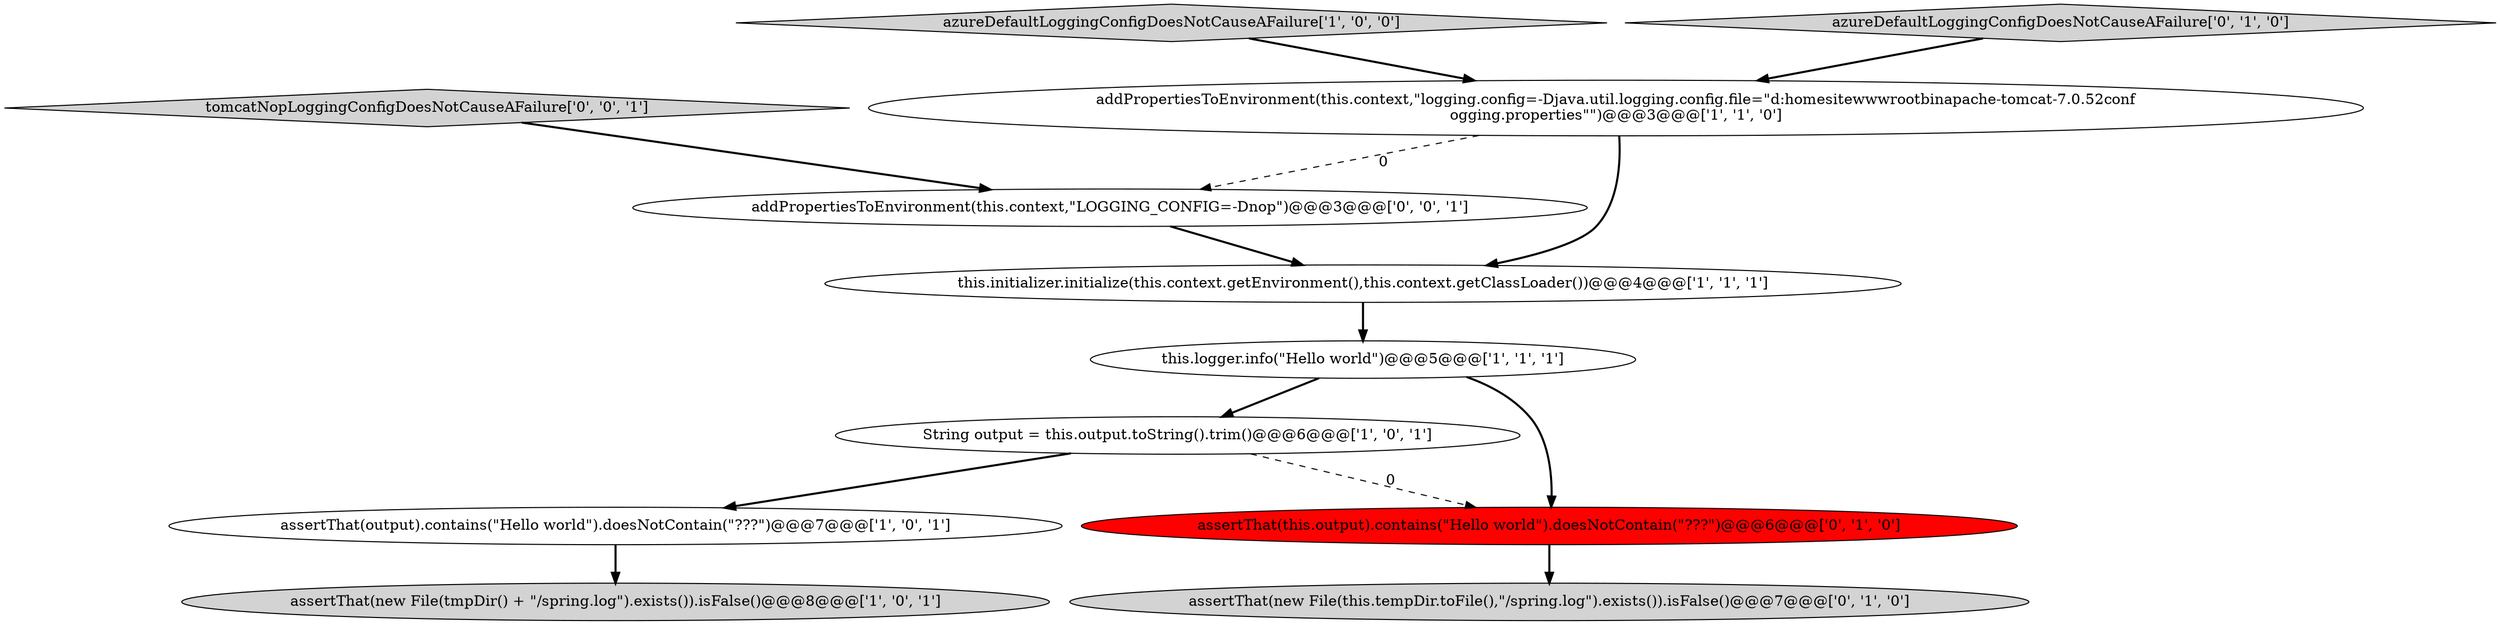 digraph {
3 [style = filled, label = "this.logger.info(\"Hello world\")@@@5@@@['1', '1', '1']", fillcolor = white, shape = ellipse image = "AAA0AAABBB1BBB"];
2 [style = filled, label = "assertThat(new File(tmpDir() + \"/spring.log\").exists()).isFalse()@@@8@@@['1', '0', '1']", fillcolor = lightgray, shape = ellipse image = "AAA0AAABBB1BBB"];
0 [style = filled, label = "this.initializer.initialize(this.context.getEnvironment(),this.context.getClassLoader())@@@4@@@['1', '1', '1']", fillcolor = white, shape = ellipse image = "AAA0AAABBB1BBB"];
11 [style = filled, label = "addPropertiesToEnvironment(this.context,\"LOGGING_CONFIG=-Dnop\")@@@3@@@['0', '0', '1']", fillcolor = white, shape = ellipse image = "AAA0AAABBB3BBB"];
8 [style = filled, label = "assertThat(new File(this.tempDir.toFile(),\"/spring.log\").exists()).isFalse()@@@7@@@['0', '1', '0']", fillcolor = lightgray, shape = ellipse image = "AAA0AAABBB2BBB"];
6 [style = filled, label = "String output = this.output.toString().trim()@@@6@@@['1', '0', '1']", fillcolor = white, shape = ellipse image = "AAA0AAABBB1BBB"];
5 [style = filled, label = "azureDefaultLoggingConfigDoesNotCauseAFailure['1', '0', '0']", fillcolor = lightgray, shape = diamond image = "AAA0AAABBB1BBB"];
7 [style = filled, label = "assertThat(this.output).contains(\"Hello world\").doesNotContain(\"???\")@@@6@@@['0', '1', '0']", fillcolor = red, shape = ellipse image = "AAA1AAABBB2BBB"];
10 [style = filled, label = "tomcatNopLoggingConfigDoesNotCauseAFailure['0', '0', '1']", fillcolor = lightgray, shape = diamond image = "AAA0AAABBB3BBB"];
1 [style = filled, label = "assertThat(output).contains(\"Hello world\").doesNotContain(\"???\")@@@7@@@['1', '0', '1']", fillcolor = white, shape = ellipse image = "AAA0AAABBB1BBB"];
4 [style = filled, label = "addPropertiesToEnvironment(this.context,\"logging.config=-Djava.util.logging.config.file=\"d:\home\site\wwwroot\bin\apache-tomcat-7.0.52\conf\logging.properties\"\")@@@3@@@['1', '1', '0']", fillcolor = white, shape = ellipse image = "AAA0AAABBB1BBB"];
9 [style = filled, label = "azureDefaultLoggingConfigDoesNotCauseAFailure['0', '1', '0']", fillcolor = lightgray, shape = diamond image = "AAA0AAABBB2BBB"];
0->3 [style = bold, label=""];
6->1 [style = bold, label=""];
3->6 [style = bold, label=""];
1->2 [style = bold, label=""];
11->0 [style = bold, label=""];
4->11 [style = dashed, label="0"];
3->7 [style = bold, label=""];
7->8 [style = bold, label=""];
6->7 [style = dashed, label="0"];
5->4 [style = bold, label=""];
9->4 [style = bold, label=""];
4->0 [style = bold, label=""];
10->11 [style = bold, label=""];
}
